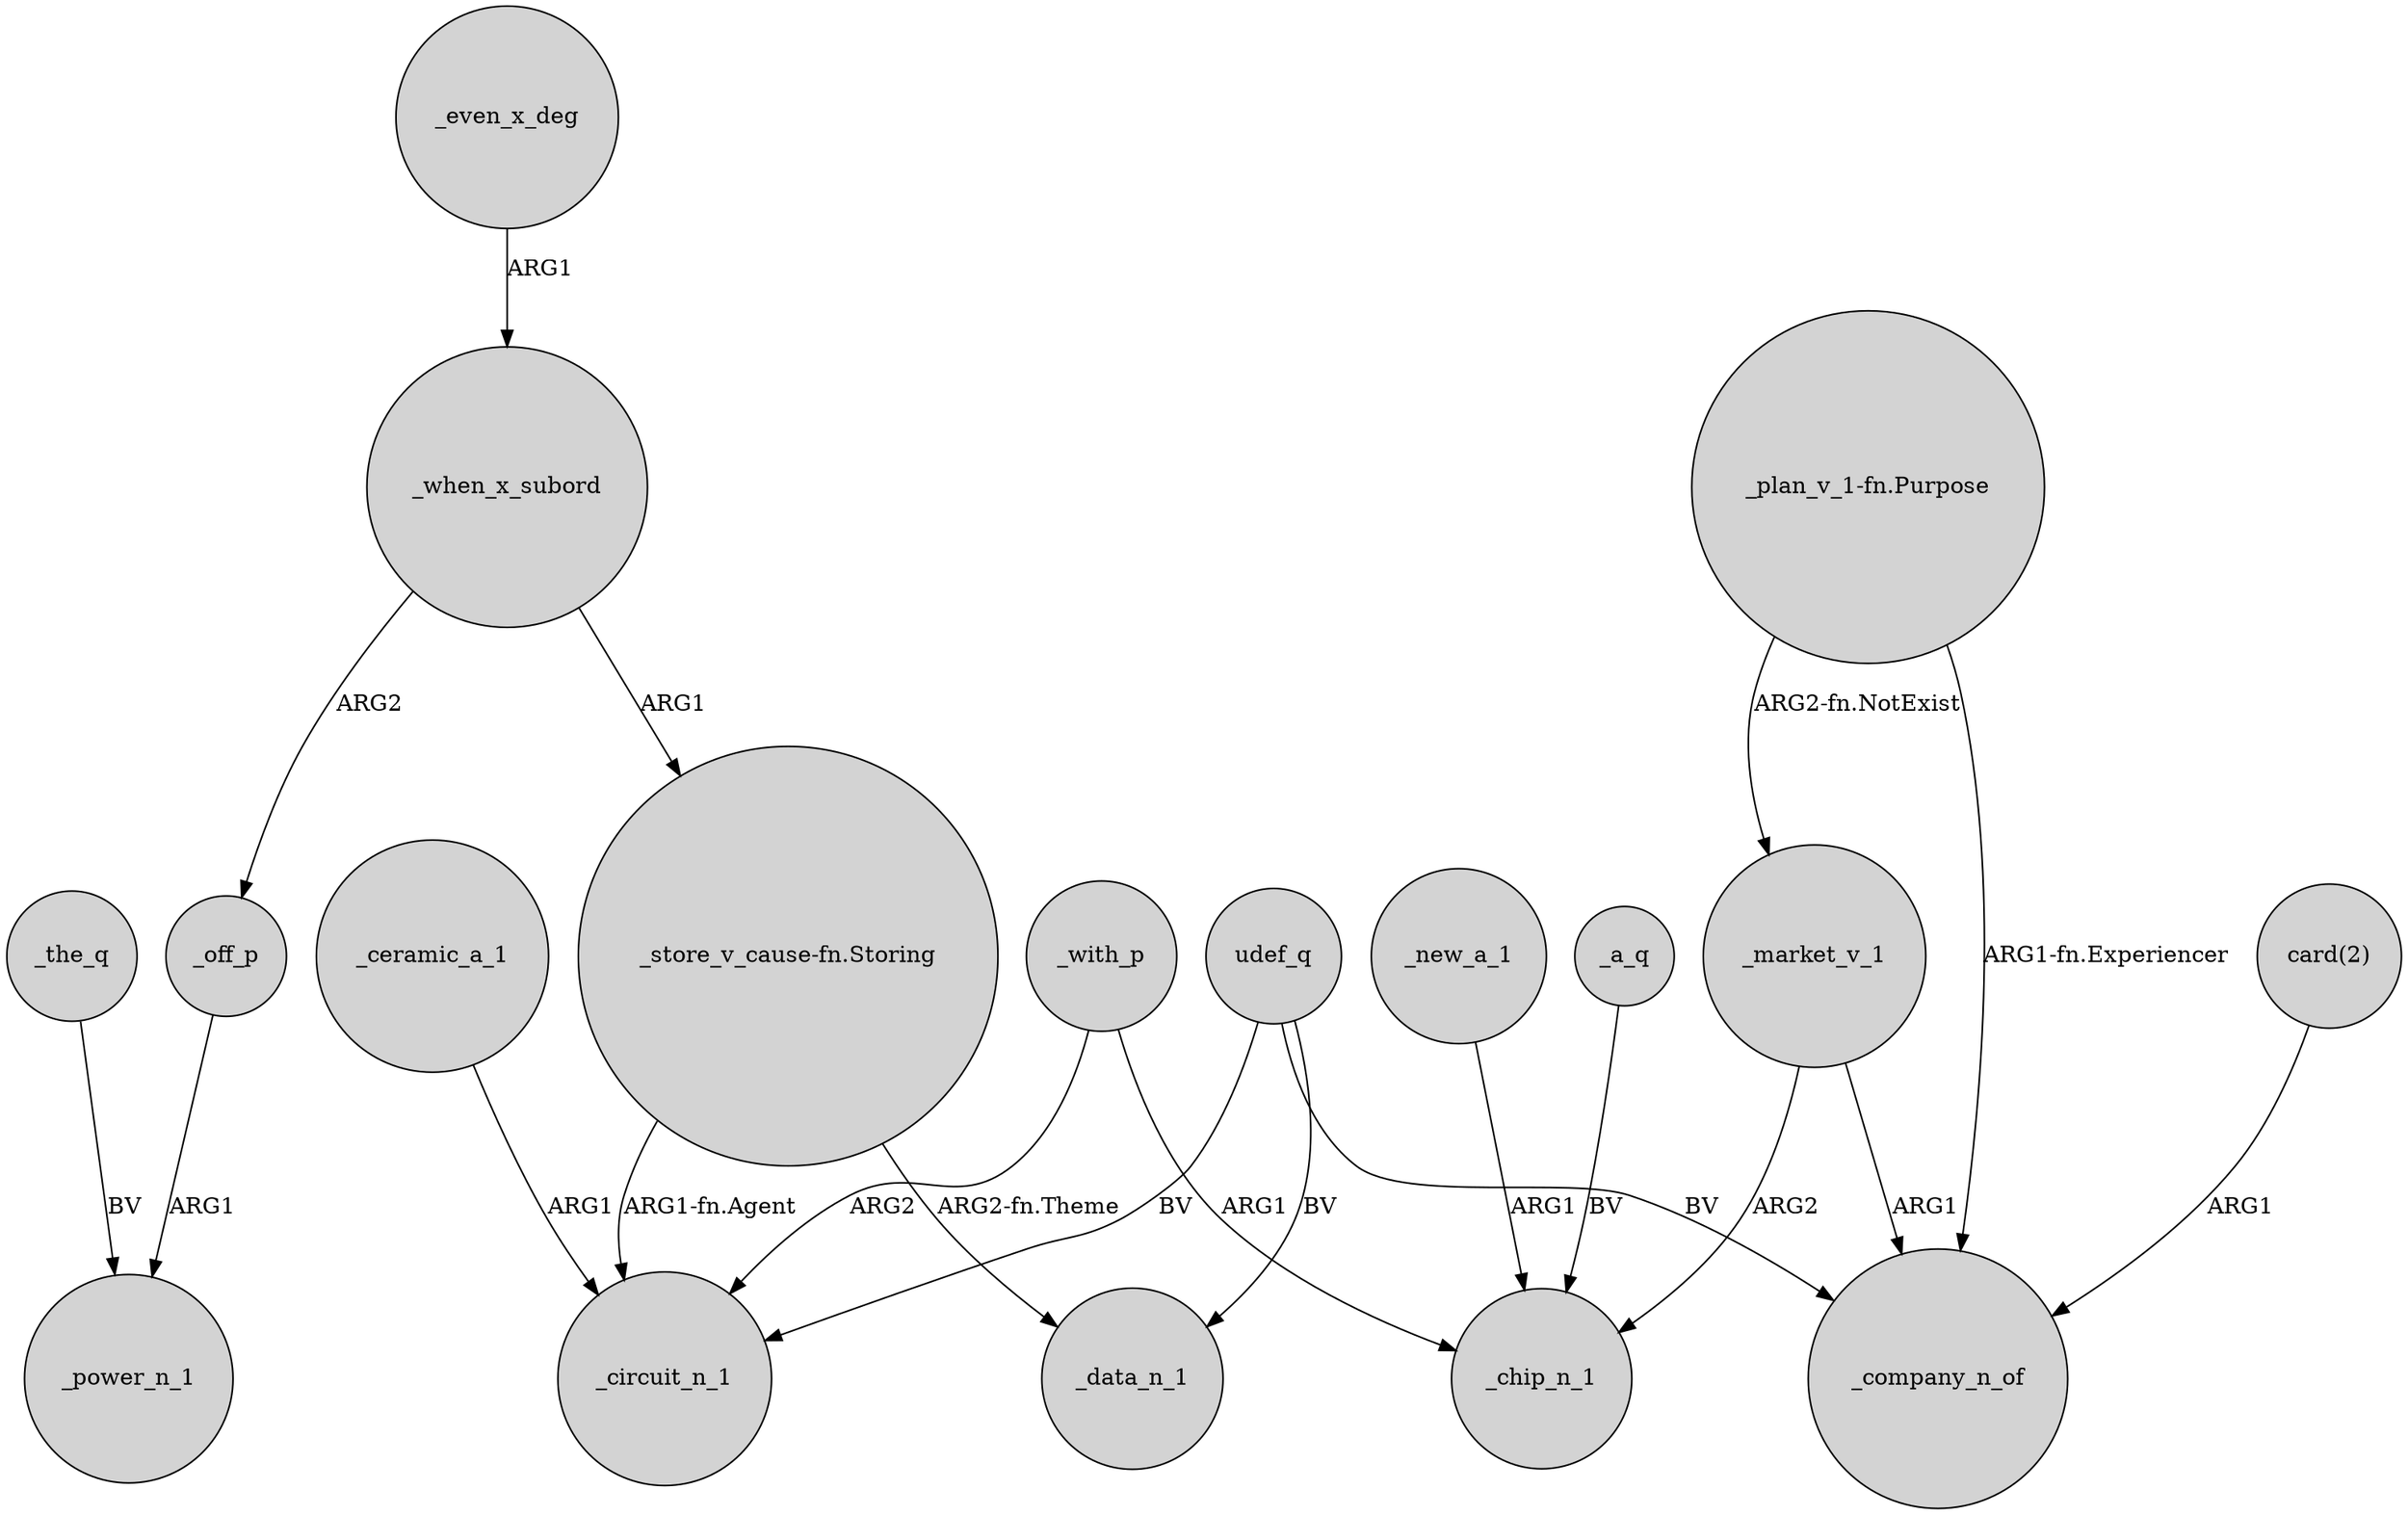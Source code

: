 digraph {
	node [shape=circle style=filled]
	_the_q -> _power_n_1 [label=BV]
	_even_x_deg -> _when_x_subord [label=ARG1]
	_ceramic_a_1 -> _circuit_n_1 [label=ARG1]
	_with_p -> _circuit_n_1 [label=ARG2]
	udef_q -> _circuit_n_1 [label=BV]
	_when_x_subord -> "_store_v_cause-fn.Storing" [label=ARG1]
	_new_a_1 -> _chip_n_1 [label=ARG1]
	_a_q -> _chip_n_1 [label=BV]
	_market_v_1 -> _chip_n_1 [label=ARG2]
	_off_p -> _power_n_1 [label=ARG1]
	udef_q -> _data_n_1 [label=BV]
	"_plan_v_1-fn.Purpose" -> _market_v_1 [label="ARG2-fn.NotExist"]
	"_store_v_cause-fn.Storing" -> _data_n_1 [label="ARG2-fn.Theme"]
	"card(2)" -> _company_n_of [label=ARG1]
	_with_p -> _chip_n_1 [label=ARG1]
	"_plan_v_1-fn.Purpose" -> _company_n_of [label="ARG1-fn.Experiencer"]
	_when_x_subord -> _off_p [label=ARG2]
	"_store_v_cause-fn.Storing" -> _circuit_n_1 [label="ARG1-fn.Agent"]
	udef_q -> _company_n_of [label=BV]
	_market_v_1 -> _company_n_of [label=ARG1]
}
